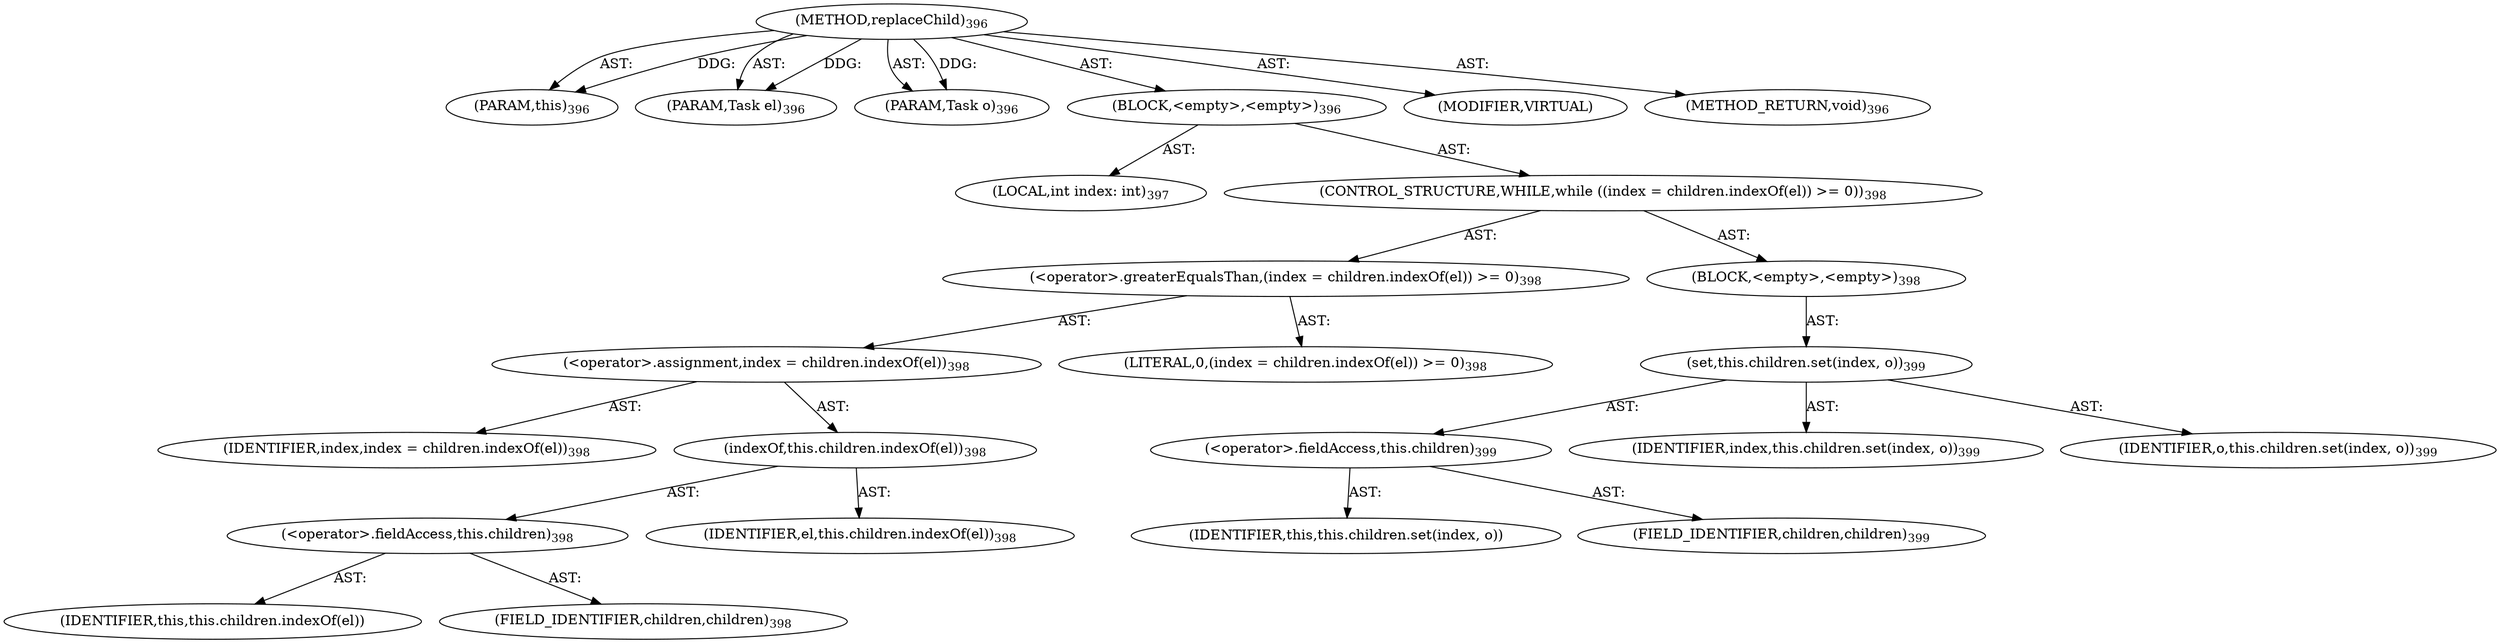 digraph "replaceChild" {  
"111669149716" [label = <(METHOD,replaceChild)<SUB>396</SUB>> ]
"115964117024" [label = <(PARAM,this)<SUB>396</SUB>> ]
"115964117025" [label = <(PARAM,Task el)<SUB>396</SUB>> ]
"115964117026" [label = <(PARAM,Task o)<SUB>396</SUB>> ]
"25769803820" [label = <(BLOCK,&lt;empty&gt;,&lt;empty&gt;)<SUB>396</SUB>> ]
"94489280528" [label = <(LOCAL,int index: int)<SUB>397</SUB>> ]
"47244640277" [label = <(CONTROL_STRUCTURE,WHILE,while ((index = children.indexOf(el)) &gt;= 0))<SUB>398</SUB>> ]
"30064771244" [label = <(&lt;operator&gt;.greaterEqualsThan,(index = children.indexOf(el)) &gt;= 0)<SUB>398</SUB>> ]
"30064771245" [label = <(&lt;operator&gt;.assignment,index = children.indexOf(el))<SUB>398</SUB>> ]
"68719476867" [label = <(IDENTIFIER,index,index = children.indexOf(el))<SUB>398</SUB>> ]
"30064771246" [label = <(indexOf,this.children.indexOf(el))<SUB>398</SUB>> ]
"30064771247" [label = <(&lt;operator&gt;.fieldAccess,this.children)<SUB>398</SUB>> ]
"68719476868" [label = <(IDENTIFIER,this,this.children.indexOf(el))> ]
"55834574889" [label = <(FIELD_IDENTIFIER,children,children)<SUB>398</SUB>> ]
"68719476869" [label = <(IDENTIFIER,el,this.children.indexOf(el))<SUB>398</SUB>> ]
"90194313248" [label = <(LITERAL,0,(index = children.indexOf(el)) &gt;= 0)<SUB>398</SUB>> ]
"25769803821" [label = <(BLOCK,&lt;empty&gt;,&lt;empty&gt;)<SUB>398</SUB>> ]
"30064771248" [label = <(set,this.children.set(index, o))<SUB>399</SUB>> ]
"30064771249" [label = <(&lt;operator&gt;.fieldAccess,this.children)<SUB>399</SUB>> ]
"68719476870" [label = <(IDENTIFIER,this,this.children.set(index, o))> ]
"55834574890" [label = <(FIELD_IDENTIFIER,children,children)<SUB>399</SUB>> ]
"68719476871" [label = <(IDENTIFIER,index,this.children.set(index, o))<SUB>399</SUB>> ]
"68719476872" [label = <(IDENTIFIER,o,this.children.set(index, o))<SUB>399</SUB>> ]
"133143986222" [label = <(MODIFIER,VIRTUAL)> ]
"128849018900" [label = <(METHOD_RETURN,void)<SUB>396</SUB>> ]
  "111669149716" -> "115964117024"  [ label = "AST: "] 
  "111669149716" -> "115964117025"  [ label = "AST: "] 
  "111669149716" -> "115964117026"  [ label = "AST: "] 
  "111669149716" -> "25769803820"  [ label = "AST: "] 
  "111669149716" -> "133143986222"  [ label = "AST: "] 
  "111669149716" -> "128849018900"  [ label = "AST: "] 
  "25769803820" -> "94489280528"  [ label = "AST: "] 
  "25769803820" -> "47244640277"  [ label = "AST: "] 
  "47244640277" -> "30064771244"  [ label = "AST: "] 
  "47244640277" -> "25769803821"  [ label = "AST: "] 
  "30064771244" -> "30064771245"  [ label = "AST: "] 
  "30064771244" -> "90194313248"  [ label = "AST: "] 
  "30064771245" -> "68719476867"  [ label = "AST: "] 
  "30064771245" -> "30064771246"  [ label = "AST: "] 
  "30064771246" -> "30064771247"  [ label = "AST: "] 
  "30064771246" -> "68719476869"  [ label = "AST: "] 
  "30064771247" -> "68719476868"  [ label = "AST: "] 
  "30064771247" -> "55834574889"  [ label = "AST: "] 
  "25769803821" -> "30064771248"  [ label = "AST: "] 
  "30064771248" -> "30064771249"  [ label = "AST: "] 
  "30064771248" -> "68719476871"  [ label = "AST: "] 
  "30064771248" -> "68719476872"  [ label = "AST: "] 
  "30064771249" -> "68719476870"  [ label = "AST: "] 
  "30064771249" -> "55834574890"  [ label = "AST: "] 
  "111669149716" -> "115964117024"  [ label = "DDG: "] 
  "111669149716" -> "115964117025"  [ label = "DDG: "] 
  "111669149716" -> "115964117026"  [ label = "DDG: "] 
}
